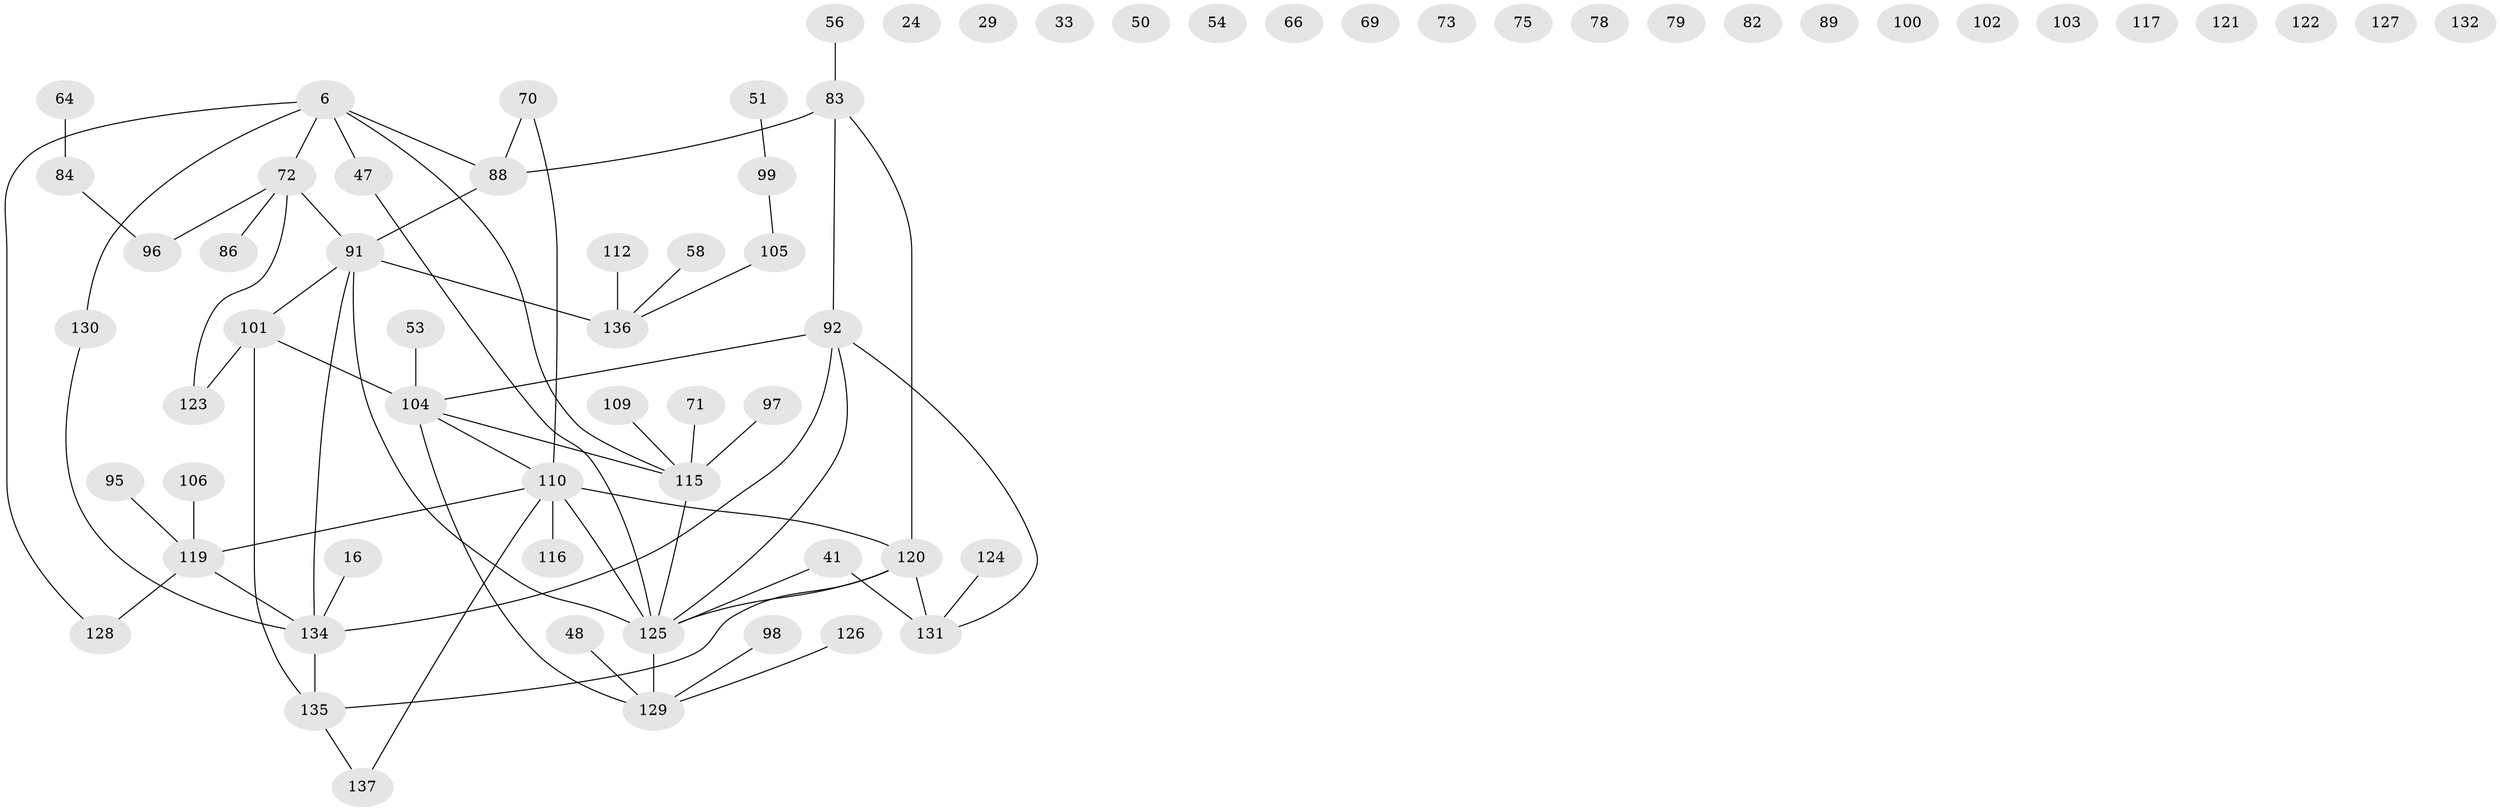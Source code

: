 // original degree distribution, {3: 0.20437956204379562, 1: 0.18248175182481752, 2: 0.2846715328467153, 5: 0.0364963503649635, 4: 0.1386861313868613, 0: 0.145985401459854, 6: 0.0072992700729927005}
// Generated by graph-tools (version 1.1) at 2025/40/03/09/25 04:40:14]
// undirected, 68 vertices, 67 edges
graph export_dot {
graph [start="1"]
  node [color=gray90,style=filled];
  6 [super="+4"];
  16;
  24;
  29;
  33;
  41;
  47;
  48;
  50;
  51;
  53;
  54;
  56;
  58;
  64 [super="+39"];
  66;
  69;
  70;
  71;
  72 [super="+22+57"];
  73;
  75;
  78;
  79;
  82 [super="+25"];
  83 [super="+63+68"];
  84;
  86;
  88 [super="+8"];
  89;
  91 [super="+36+74"];
  92 [super="+55"];
  95;
  96 [super="+2+5"];
  97;
  98;
  99;
  100;
  101 [super="+52"];
  102;
  103;
  104 [super="+49"];
  105;
  106;
  109;
  110 [super="+19+108+94"];
  112;
  115 [super="+80+111"];
  116;
  117;
  119 [super="+113"];
  120 [super="+62+20+43+87"];
  121;
  122;
  123;
  124;
  125 [super="+81+85+114"];
  126;
  127;
  128 [super="+26"];
  129 [super="+90+11+107"];
  130 [super="+61"];
  131 [super="+77"];
  132;
  134 [super="+133"];
  135 [super="+67"];
  136 [super="+21+17+118"];
  137;
  6 -- 47 [weight=2];
  6 -- 88;
  6 -- 72 [weight=2];
  6 -- 130;
  6 -- 115;
  6 -- 128;
  16 -- 134;
  41 -- 131 [weight=2];
  41 -- 125 [weight=2];
  47 -- 125;
  48 -- 129;
  51 -- 99;
  53 -- 104;
  56 -- 83;
  58 -- 136;
  64 -- 84;
  70 -- 88;
  70 -- 110;
  71 -- 115;
  72 -- 86;
  72 -- 123;
  72 -- 91;
  72 -- 96;
  83 -- 120;
  83 -- 88 [weight=2];
  83 -- 92;
  84 -- 96;
  88 -- 91;
  91 -- 136 [weight=2];
  91 -- 134 [weight=2];
  91 -- 101;
  91 -- 125 [weight=2];
  92 -- 104 [weight=2];
  92 -- 131;
  92 -- 134;
  92 -- 125;
  95 -- 119;
  97 -- 115;
  98 -- 129;
  99 -- 105;
  101 -- 135 [weight=2];
  101 -- 104;
  101 -- 123;
  104 -- 110;
  104 -- 129;
  104 -- 115;
  105 -- 136;
  106 -- 119;
  109 -- 115;
  110 -- 120;
  110 -- 119;
  110 -- 116;
  110 -- 137;
  110 -- 125;
  112 -- 136;
  115 -- 125;
  119 -- 134 [weight=2];
  119 -- 128;
  120 -- 135;
  120 -- 131;
  120 -- 125;
  124 -- 131;
  125 -- 129;
  126 -- 129;
  130 -- 134;
  134 -- 135;
  135 -- 137;
}
